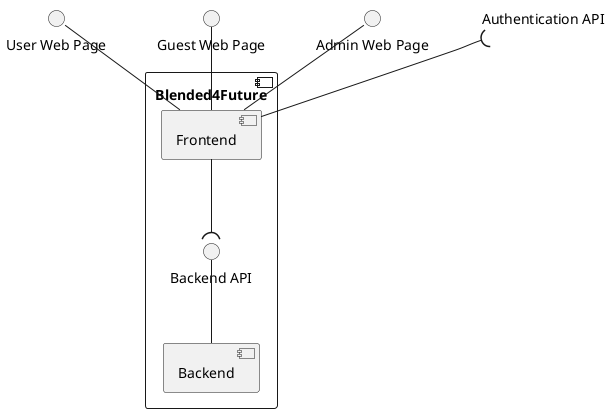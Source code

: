 @startuml logical_l2

[null]
remove null

interface int_guest as "Guest Web Page"
interface int_user as "User Web Page" 
interface int_admin as "Admin Web Page"
label service_auth as "Authentication API"

component b4f as "Blended4Future" {

    component "Frontend" as frontend
    
    component "Backend" as backend 
    interface "Backend API" as api_backend

    backend -u- api_backend 

    frontend -[norank]-( service_auth
    frontend -d-( api_backend

    frontend -u- int_admin
    frontend -u- int_guest
    frontend -u- int_user
}

@enduml